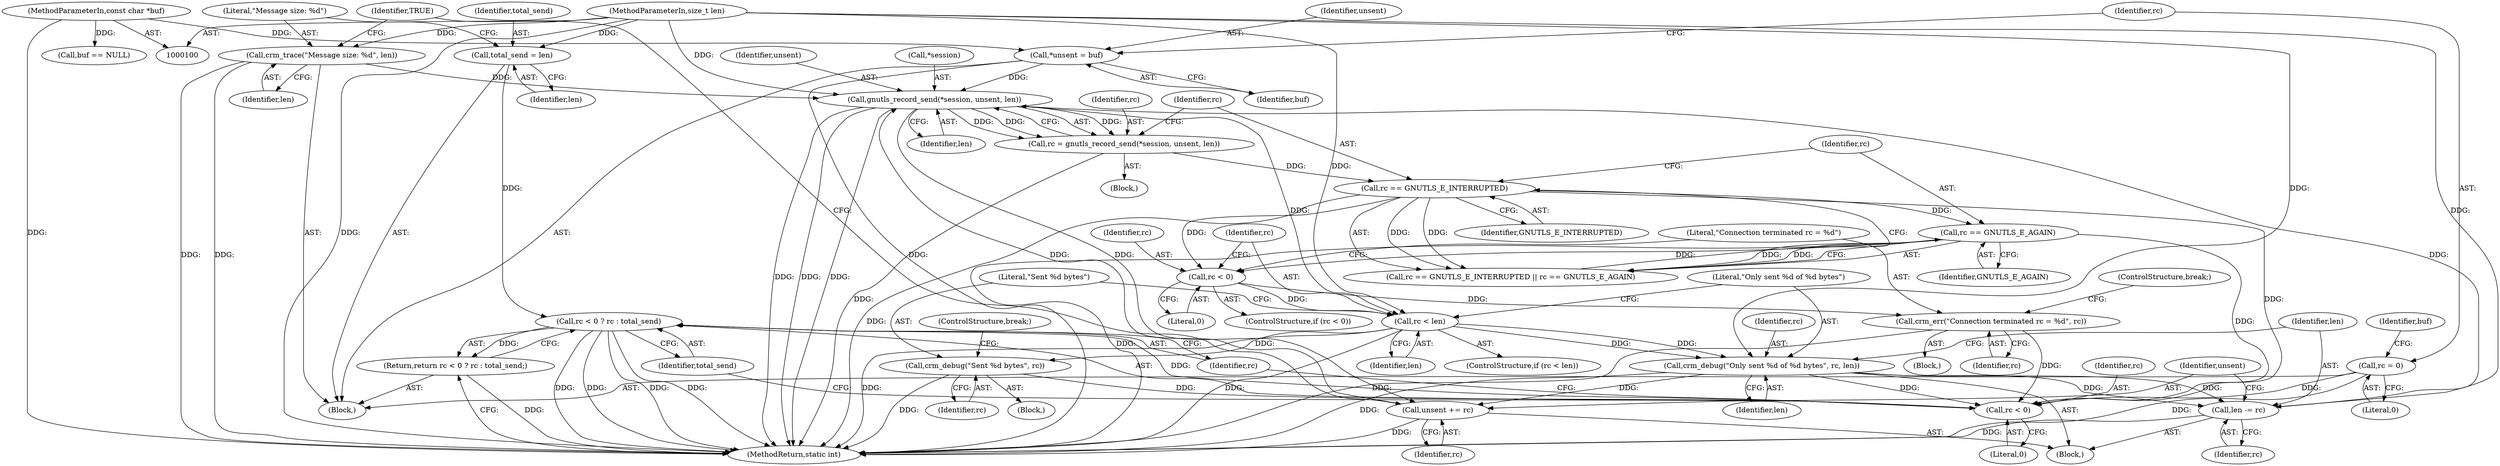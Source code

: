 digraph "0_pacemaker_564f7cc2a51dcd2f28ab12a13394f31be5aa3c93_15@API" {
"1000182" [label="(Call,rc < 0 ? rc : total_send)"];
"1000183" [label="(Call,rc < 0)"];
"1000155" [label="(Call,crm_err(\"Connection terminated rc = %d\", rc))"];
"1000151" [label="(Call,rc < 0)"];
"1000140" [label="(Call,rc == GNUTLS_E_INTERRUPTED)"];
"1000131" [label="(Call,rc = gnutls_record_send(*session, unsent, len))"];
"1000133" [label="(Call,gnutls_record_send(*session, unsent, len))"];
"1000106" [label="(Call,*unsent = buf)"];
"1000102" [label="(MethodParameterIn,const char *buf)"];
"1000172" [label="(Call,unsent += rc)"];
"1000165" [label="(Call,crm_debug(\"Only sent %d of %d bytes\", rc, len))"];
"1000161" [label="(Call,rc < len)"];
"1000103" [label="(MethodParameterIn,size_t len)"];
"1000125" [label="(Call,crm_trace(\"Message size: %d\", len))"];
"1000169" [label="(Call,len -= rc)"];
"1000143" [label="(Call,rc == GNUTLS_E_AGAIN)"];
"1000177" [label="(Call,crm_debug(\"Sent %d bytes\", rc))"];
"1000110" [label="(Call,rc = 0)"];
"1000122" [label="(Call,total_send = len)"];
"1000181" [label="(Return,return rc < 0 ? rc : total_send;)"];
"1000133" [label="(Call,gnutls_record_send(*session, unsent, len))"];
"1000104" [label="(Block,)"];
"1000140" [label="(Call,rc == GNUTLS_E_INTERRUPTED)"];
"1000125" [label="(Call,crm_trace(\"Message size: %d\", len))"];
"1000177" [label="(Call,crm_debug(\"Sent %d bytes\", rc))"];
"1000110" [label="(Call,rc = 0)"];
"1000154" [label="(Block,)"];
"1000129" [label="(Identifier,TRUE)"];
"1000116" [label="(Identifier,buf)"];
"1000172" [label="(Call,unsent += rc)"];
"1000155" [label="(Call,crm_err(\"Connection terminated rc = %d\", rc))"];
"1000181" [label="(Return,return rc < 0 ? rc : total_send;)"];
"1000167" [label="(Identifier,rc)"];
"1000102" [label="(MethodParameterIn,const char *buf)"];
"1000136" [label="(Identifier,unsent)"];
"1000170" [label="(Identifier,len)"];
"1000139" [label="(Call,rc == GNUTLS_E_INTERRUPTED || rc == GNUTLS_E_AGAIN)"];
"1000142" [label="(Identifier,GNUTLS_E_INTERRUPTED)"];
"1000112" [label="(Literal,0)"];
"1000187" [label="(Identifier,total_send)"];
"1000179" [label="(Identifier,rc)"];
"1000103" [label="(MethodParameterIn,size_t len)"];
"1000171" [label="(Identifier,rc)"];
"1000130" [label="(Block,)"];
"1000127" [label="(Identifier,len)"];
"1000145" [label="(Identifier,GNUTLS_E_AGAIN)"];
"1000169" [label="(Call,len -= rc)"];
"1000174" [label="(Identifier,rc)"];
"1000183" [label="(Call,rc < 0)"];
"1000188" [label="(MethodReturn,static int)"];
"1000122" [label="(Call,total_send = len)"];
"1000151" [label="(Call,rc < 0)"];
"1000152" [label="(Identifier,rc)"];
"1000144" [label="(Identifier,rc)"];
"1000168" [label="(Identifier,len)"];
"1000153" [label="(Literal,0)"];
"1000132" [label="(Identifier,rc)"];
"1000124" [label="(Identifier,len)"];
"1000156" [label="(Literal,\"Connection terminated rc = %d\")"];
"1000176" [label="(Block,)"];
"1000164" [label="(Block,)"];
"1000163" [label="(Identifier,len)"];
"1000186" [label="(Identifier,rc)"];
"1000160" [label="(ControlStructure,if (rc < len))"];
"1000185" [label="(Literal,0)"];
"1000173" [label="(Identifier,unsent)"];
"1000126" [label="(Literal,\"Message size: %d\")"];
"1000158" [label="(ControlStructure,break;)"];
"1000165" [label="(Call,crm_debug(\"Only sent %d of %d bytes\", rc, len))"];
"1000166" [label="(Literal,\"Only sent %d of %d bytes\")"];
"1000182" [label="(Call,rc < 0 ? rc : total_send)"];
"1000162" [label="(Identifier,rc)"];
"1000131" [label="(Call,rc = gnutls_record_send(*session, unsent, len))"];
"1000107" [label="(Identifier,unsent)"];
"1000178" [label="(Literal,\"Sent %d bytes\")"];
"1000157" [label="(Identifier,rc)"];
"1000150" [label="(ControlStructure,if (rc < 0))"];
"1000111" [label="(Identifier,rc)"];
"1000108" [label="(Identifier,buf)"];
"1000141" [label="(Identifier,rc)"];
"1000123" [label="(Identifier,total_send)"];
"1000180" [label="(ControlStructure,break;)"];
"1000134" [label="(Call,*session)"];
"1000137" [label="(Identifier,len)"];
"1000161" [label="(Call,rc < len)"];
"1000106" [label="(Call,*unsent = buf)"];
"1000115" [label="(Call,buf == NULL)"];
"1000143" [label="(Call,rc == GNUTLS_E_AGAIN)"];
"1000184" [label="(Identifier,rc)"];
"1000182" -> "1000181"  [label="AST: "];
"1000182" -> "1000186"  [label="CFG: "];
"1000182" -> "1000187"  [label="CFG: "];
"1000183" -> "1000182"  [label="AST: "];
"1000186" -> "1000182"  [label="AST: "];
"1000187" -> "1000182"  [label="AST: "];
"1000181" -> "1000182"  [label="CFG: "];
"1000182" -> "1000188"  [label="DDG: "];
"1000182" -> "1000188"  [label="DDG: "];
"1000182" -> "1000188"  [label="DDG: "];
"1000182" -> "1000188"  [label="DDG: "];
"1000182" -> "1000181"  [label="DDG: "];
"1000183" -> "1000182"  [label="DDG: "];
"1000122" -> "1000182"  [label="DDG: "];
"1000183" -> "1000185"  [label="CFG: "];
"1000184" -> "1000183"  [label="AST: "];
"1000185" -> "1000183"  [label="AST: "];
"1000186" -> "1000183"  [label="CFG: "];
"1000187" -> "1000183"  [label="CFG: "];
"1000155" -> "1000183"  [label="DDG: "];
"1000177" -> "1000183"  [label="DDG: "];
"1000140" -> "1000183"  [label="DDG: "];
"1000143" -> "1000183"  [label="DDG: "];
"1000110" -> "1000183"  [label="DDG: "];
"1000165" -> "1000183"  [label="DDG: "];
"1000155" -> "1000154"  [label="AST: "];
"1000155" -> "1000157"  [label="CFG: "];
"1000156" -> "1000155"  [label="AST: "];
"1000157" -> "1000155"  [label="AST: "];
"1000158" -> "1000155"  [label="CFG: "];
"1000155" -> "1000188"  [label="DDG: "];
"1000151" -> "1000155"  [label="DDG: "];
"1000151" -> "1000150"  [label="AST: "];
"1000151" -> "1000153"  [label="CFG: "];
"1000152" -> "1000151"  [label="AST: "];
"1000153" -> "1000151"  [label="AST: "];
"1000156" -> "1000151"  [label="CFG: "];
"1000162" -> "1000151"  [label="CFG: "];
"1000140" -> "1000151"  [label="DDG: "];
"1000143" -> "1000151"  [label="DDG: "];
"1000151" -> "1000161"  [label="DDG: "];
"1000140" -> "1000139"  [label="AST: "];
"1000140" -> "1000142"  [label="CFG: "];
"1000141" -> "1000140"  [label="AST: "];
"1000142" -> "1000140"  [label="AST: "];
"1000144" -> "1000140"  [label="CFG: "];
"1000139" -> "1000140"  [label="CFG: "];
"1000140" -> "1000188"  [label="DDG: "];
"1000140" -> "1000139"  [label="DDG: "];
"1000140" -> "1000139"  [label="DDG: "];
"1000131" -> "1000140"  [label="DDG: "];
"1000140" -> "1000143"  [label="DDG: "];
"1000131" -> "1000130"  [label="AST: "];
"1000131" -> "1000133"  [label="CFG: "];
"1000132" -> "1000131"  [label="AST: "];
"1000133" -> "1000131"  [label="AST: "];
"1000141" -> "1000131"  [label="CFG: "];
"1000131" -> "1000188"  [label="DDG: "];
"1000133" -> "1000131"  [label="DDG: "];
"1000133" -> "1000131"  [label="DDG: "];
"1000133" -> "1000131"  [label="DDG: "];
"1000133" -> "1000137"  [label="CFG: "];
"1000134" -> "1000133"  [label="AST: "];
"1000136" -> "1000133"  [label="AST: "];
"1000137" -> "1000133"  [label="AST: "];
"1000133" -> "1000188"  [label="DDG: "];
"1000133" -> "1000188"  [label="DDG: "];
"1000133" -> "1000188"  [label="DDG: "];
"1000106" -> "1000133"  [label="DDG: "];
"1000172" -> "1000133"  [label="DDG: "];
"1000125" -> "1000133"  [label="DDG: "];
"1000169" -> "1000133"  [label="DDG: "];
"1000103" -> "1000133"  [label="DDG: "];
"1000133" -> "1000161"  [label="DDG: "];
"1000133" -> "1000172"  [label="DDG: "];
"1000106" -> "1000104"  [label="AST: "];
"1000106" -> "1000108"  [label="CFG: "];
"1000107" -> "1000106"  [label="AST: "];
"1000108" -> "1000106"  [label="AST: "];
"1000111" -> "1000106"  [label="CFG: "];
"1000106" -> "1000188"  [label="DDG: "];
"1000102" -> "1000106"  [label="DDG: "];
"1000102" -> "1000100"  [label="AST: "];
"1000102" -> "1000188"  [label="DDG: "];
"1000102" -> "1000115"  [label="DDG: "];
"1000172" -> "1000164"  [label="AST: "];
"1000172" -> "1000174"  [label="CFG: "];
"1000173" -> "1000172"  [label="AST: "];
"1000174" -> "1000172"  [label="AST: "];
"1000129" -> "1000172"  [label="CFG: "];
"1000172" -> "1000188"  [label="DDG: "];
"1000165" -> "1000172"  [label="DDG: "];
"1000165" -> "1000164"  [label="AST: "];
"1000165" -> "1000168"  [label="CFG: "];
"1000166" -> "1000165"  [label="AST: "];
"1000167" -> "1000165"  [label="AST: "];
"1000168" -> "1000165"  [label="AST: "];
"1000170" -> "1000165"  [label="CFG: "];
"1000165" -> "1000188"  [label="DDG: "];
"1000161" -> "1000165"  [label="DDG: "];
"1000161" -> "1000165"  [label="DDG: "];
"1000103" -> "1000165"  [label="DDG: "];
"1000165" -> "1000169"  [label="DDG: "];
"1000165" -> "1000169"  [label="DDG: "];
"1000161" -> "1000160"  [label="AST: "];
"1000161" -> "1000163"  [label="CFG: "];
"1000162" -> "1000161"  [label="AST: "];
"1000163" -> "1000161"  [label="AST: "];
"1000166" -> "1000161"  [label="CFG: "];
"1000178" -> "1000161"  [label="CFG: "];
"1000161" -> "1000188"  [label="DDG: "];
"1000161" -> "1000188"  [label="DDG: "];
"1000103" -> "1000161"  [label="DDG: "];
"1000161" -> "1000177"  [label="DDG: "];
"1000103" -> "1000100"  [label="AST: "];
"1000103" -> "1000188"  [label="DDG: "];
"1000103" -> "1000122"  [label="DDG: "];
"1000103" -> "1000125"  [label="DDG: "];
"1000103" -> "1000169"  [label="DDG: "];
"1000125" -> "1000104"  [label="AST: "];
"1000125" -> "1000127"  [label="CFG: "];
"1000126" -> "1000125"  [label="AST: "];
"1000127" -> "1000125"  [label="AST: "];
"1000129" -> "1000125"  [label="CFG: "];
"1000125" -> "1000188"  [label="DDG: "];
"1000125" -> "1000188"  [label="DDG: "];
"1000169" -> "1000164"  [label="AST: "];
"1000169" -> "1000171"  [label="CFG: "];
"1000170" -> "1000169"  [label="AST: "];
"1000171" -> "1000169"  [label="AST: "];
"1000173" -> "1000169"  [label="CFG: "];
"1000169" -> "1000188"  [label="DDG: "];
"1000143" -> "1000139"  [label="AST: "];
"1000143" -> "1000145"  [label="CFG: "];
"1000144" -> "1000143"  [label="AST: "];
"1000145" -> "1000143"  [label="AST: "];
"1000139" -> "1000143"  [label="CFG: "];
"1000143" -> "1000188"  [label="DDG: "];
"1000143" -> "1000139"  [label="DDG: "];
"1000143" -> "1000139"  [label="DDG: "];
"1000177" -> "1000176"  [label="AST: "];
"1000177" -> "1000179"  [label="CFG: "];
"1000178" -> "1000177"  [label="AST: "];
"1000179" -> "1000177"  [label="AST: "];
"1000180" -> "1000177"  [label="CFG: "];
"1000177" -> "1000188"  [label="DDG: "];
"1000110" -> "1000104"  [label="AST: "];
"1000110" -> "1000112"  [label="CFG: "];
"1000111" -> "1000110"  [label="AST: "];
"1000112" -> "1000110"  [label="AST: "];
"1000116" -> "1000110"  [label="CFG: "];
"1000110" -> "1000188"  [label="DDG: "];
"1000122" -> "1000104"  [label="AST: "];
"1000122" -> "1000124"  [label="CFG: "];
"1000123" -> "1000122"  [label="AST: "];
"1000124" -> "1000122"  [label="AST: "];
"1000126" -> "1000122"  [label="CFG: "];
"1000181" -> "1000104"  [label="AST: "];
"1000188" -> "1000181"  [label="CFG: "];
"1000181" -> "1000188"  [label="DDG: "];
}

